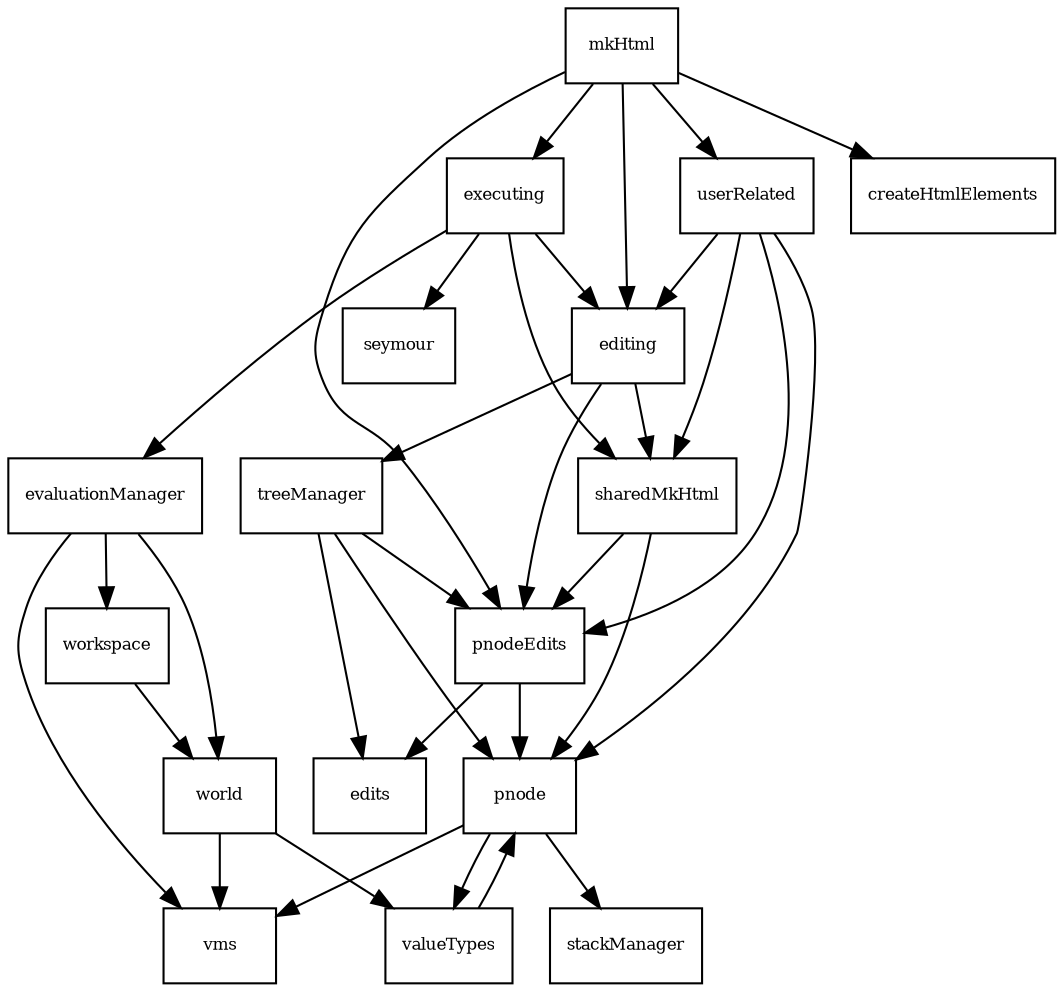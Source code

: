 digraph Depends {

   gsize="8,6"; ratio=fill;
   node[fontsize=8, shape=rectangle];

   //edits -> assert ;
   //edits -> collections ;
   
   editing -> sharedMkHtml ;
   editing -> pnodeEdits ;
   editing -> treeManager ;

   evaluationManager -> vms ;
   evaluationManager -> workspace ;
   evaluationManager -> world ;

   executing -> sharedMkHtml ;
   executing -> editing ;
   executing -> evaluationManager ;
   executing -> seymour ;

   //mkHtml -> assert ;
   //mkHtml -> collections ;

   mkHtml -> createHtmlElements ;
   mkHtml -> editing ;
   mkHtml -> executing ;
   mkHtml -> pnodeEdits ;
   mkHtml -> userRelated ;

   //pnode -> assert ;
   //pnode -> collections ;
   pnode -> stackManager ;
   pnode -> valueTypes ;
   pnode -> vms ;

   //pnodeEdits -> assert ;
   //pnodeEdits -> collections ;
   pnodeEdits -> edits ;
   pnodeEdits -> pnode ;

   sharedMkHtml -> pnode ;
   sharedMkHtml -> pnodeEdits ;

   //treeManager -> asssert ;
   //treeManager -> collections ;
   treeManager -> edits ;
   treeManager -> pnode ;
   treeManager -> pnodeEdits ;

   userRelated -> editing ;
   userRelated -> pnodeEdits ;
   userRelated -> pnode ;
   userRelated -> sharedMkHtml ;
   //turtleTest -> seymour ;

   //valueTypes -> assert ;
   //valueTypes -> collections ;
   valueTypes -> pnode ;

   //vms -> assert ;
   //vms -> collections ;

   workspace -> world ;

   //world -> assert ;
   //world -> collections ;
   world -> valueTypes ;
   world -> vms ;
}
